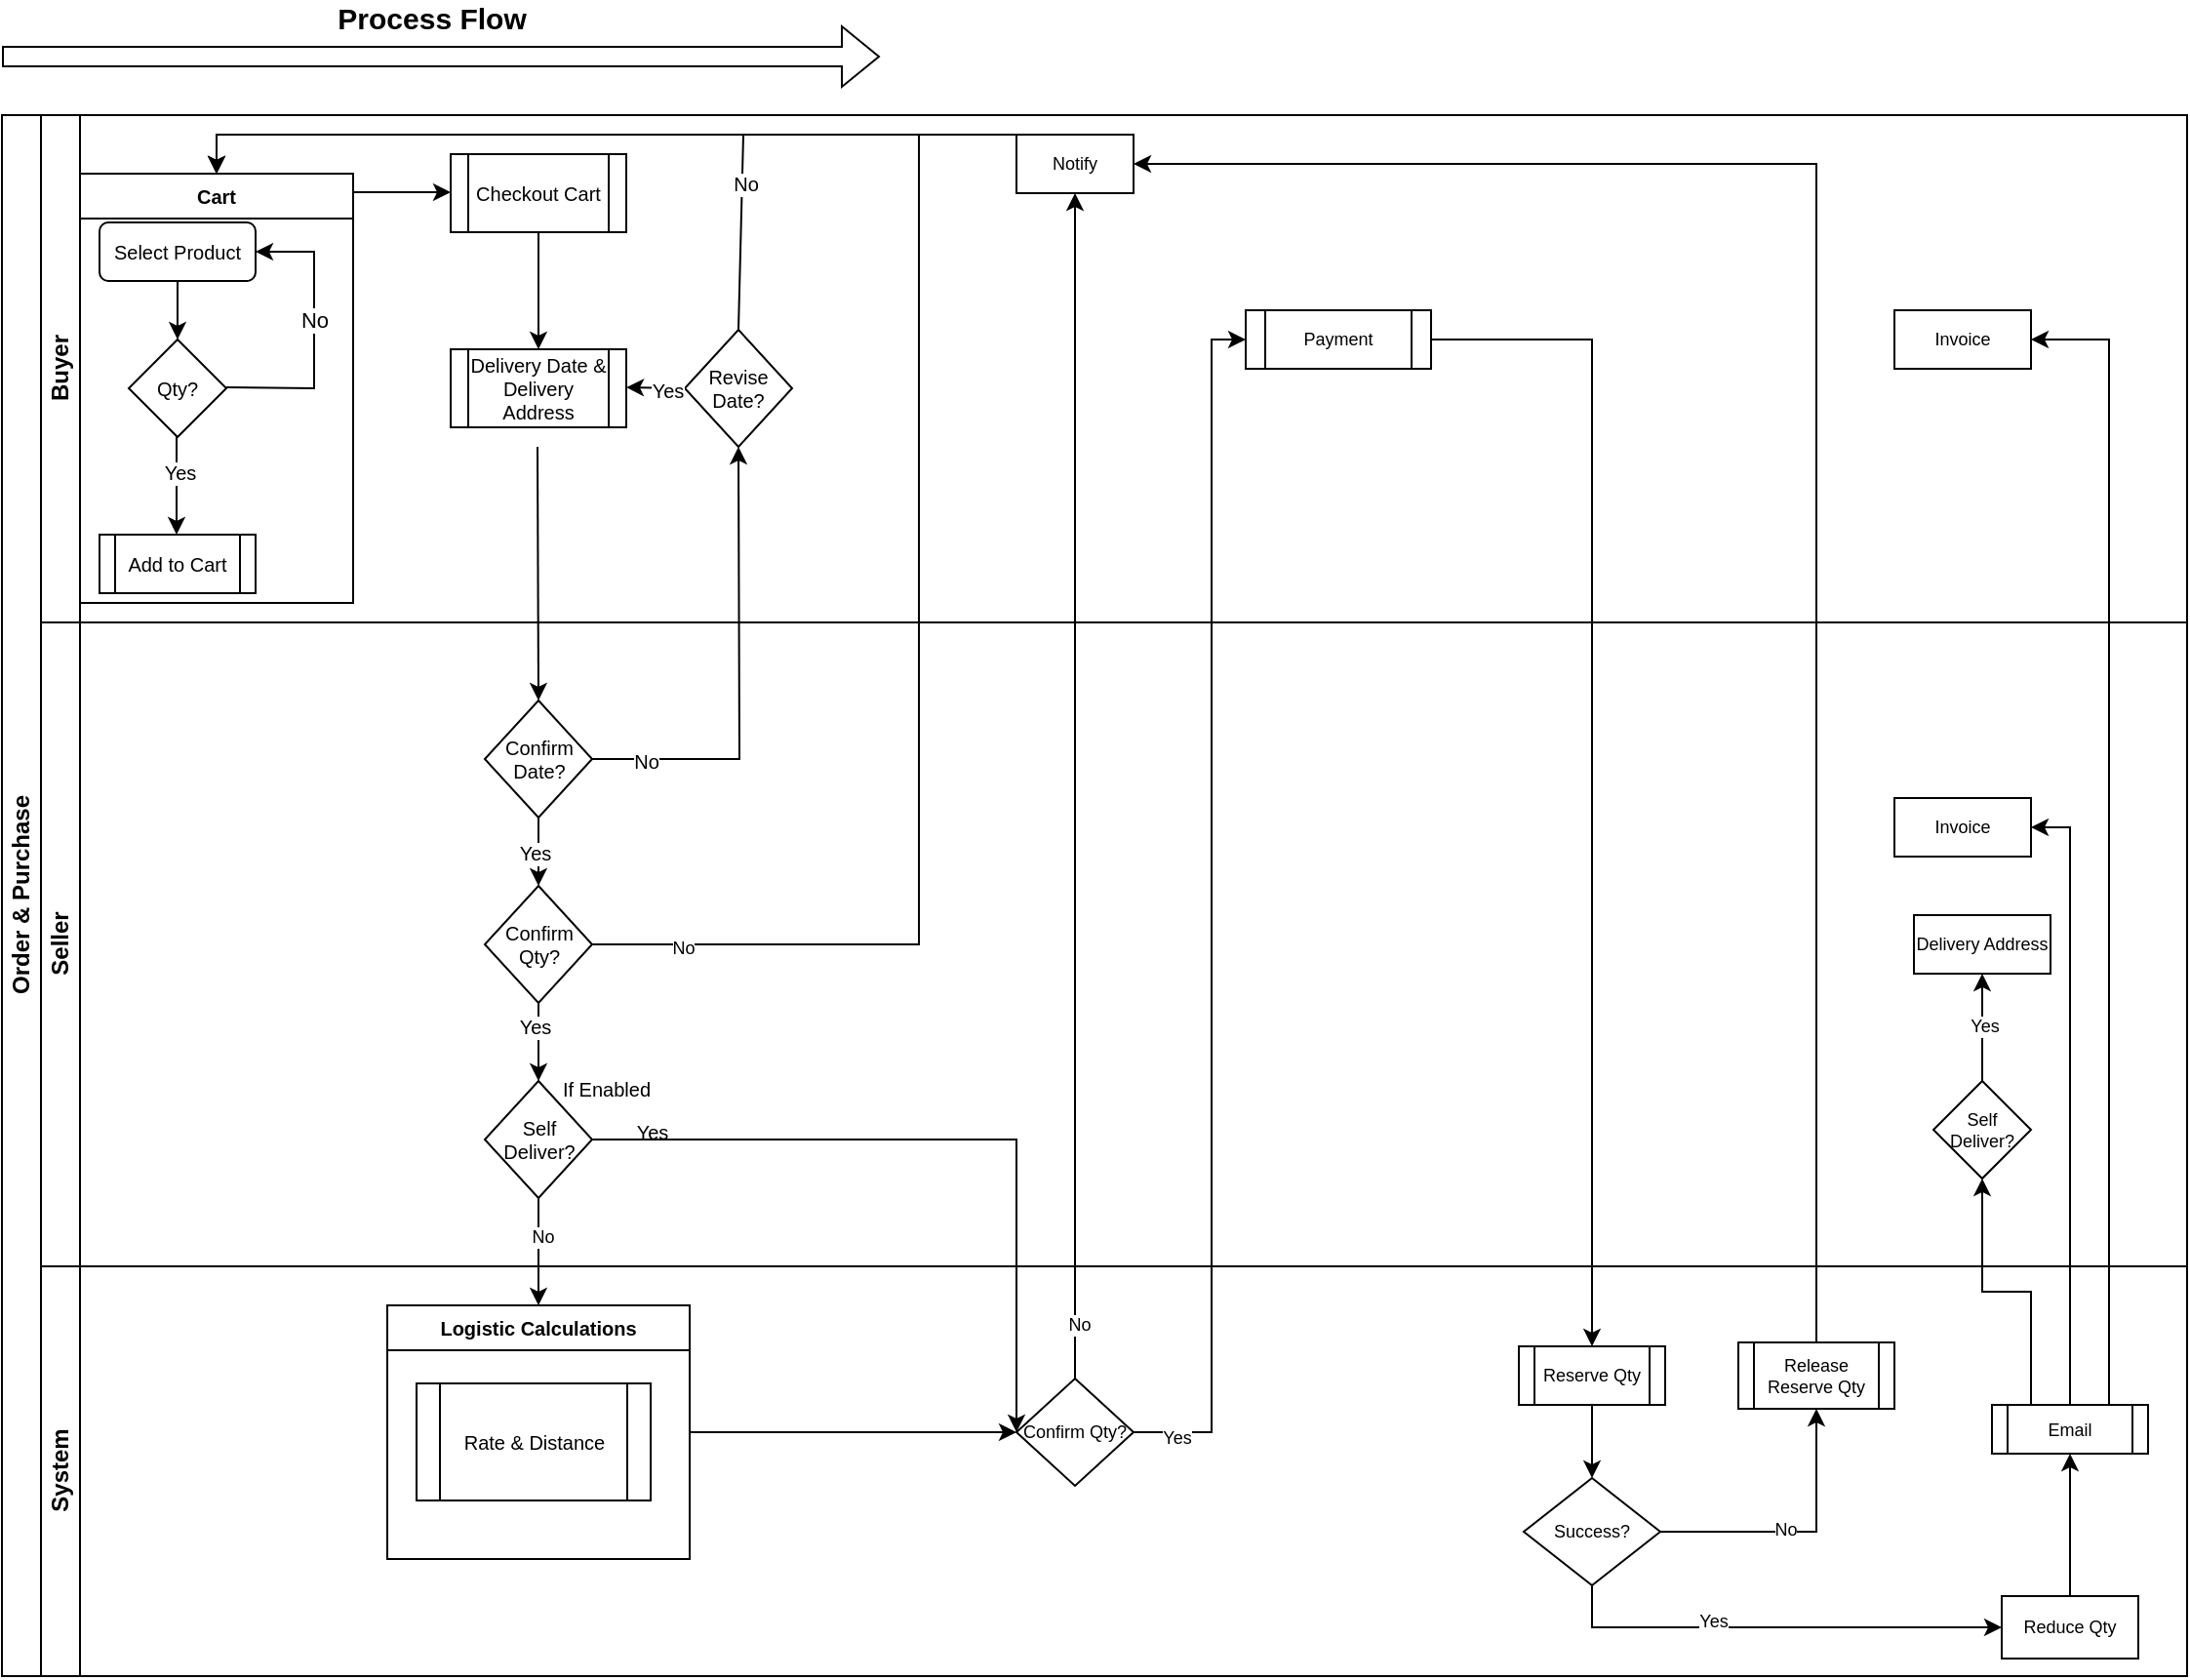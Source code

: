 <mxfile version="15.7.0" type="github">
  <diagram id="prtHgNgQTEPvFCAcTncT" name="Page-1">
    <mxGraphModel dx="868" dy="450" grid="1" gridSize="10" guides="1" tooltips="1" connect="1" arrows="1" fold="1" page="1" pageScale="1" pageWidth="827" pageHeight="1169" math="0" shadow="0">
      <root>
        <mxCell id="0" />
        <mxCell id="1" parent="0" />
        <mxCell id="dNxyNK7c78bLwvsdeMH5-19" value="Order &amp;amp; Purchase" style="swimlane;html=1;childLayout=stackLayout;resizeParent=1;resizeParentMax=0;horizontal=0;startSize=20;horizontalStack=0;" parent="1" vertex="1">
          <mxGeometry x="120" y="120" width="1120" height="800" as="geometry" />
        </mxCell>
        <mxCell id="dNxyNK7c78bLwvsdeMH5-20" value="Buyer" style="swimlane;html=1;startSize=20;horizontal=0;" parent="dNxyNK7c78bLwvsdeMH5-19" vertex="1">
          <mxGeometry x="20" width="1100" height="260" as="geometry" />
        </mxCell>
        <mxCell id="1DLhWKv3IPWzaCDEE1xv-9" value="Cart" style="swimlane;fontSize=10;" vertex="1" parent="dNxyNK7c78bLwvsdeMH5-20">
          <mxGeometry x="20" y="30" width="140" height="220" as="geometry">
            <mxRectangle x="20" width="50" height="23" as="alternateBounds" />
          </mxGeometry>
        </mxCell>
        <mxCell id="1DLhWKv3IPWzaCDEE1xv-1" value="Select Product" style="rounded=1;whiteSpace=wrap;html=1;fontSize=10;" vertex="1" parent="1DLhWKv3IPWzaCDEE1xv-9">
          <mxGeometry x="10" y="25" width="80" height="30" as="geometry" />
        </mxCell>
        <mxCell id="1DLhWKv3IPWzaCDEE1xv-2" value="&lt;font size=&quot;1&quot;&gt;Qty?&lt;/font&gt;" style="rhombus;whiteSpace=wrap;html=1;" vertex="1" parent="1DLhWKv3IPWzaCDEE1xv-9">
          <mxGeometry x="25" y="85" width="50" height="50" as="geometry" />
        </mxCell>
        <mxCell id="1DLhWKv3IPWzaCDEE1xv-3" value="" style="endArrow=classic;html=1;rounded=0;fontSize=11;" edge="1" parent="1DLhWKv3IPWzaCDEE1xv-9">
          <mxGeometry width="50" height="50" relative="1" as="geometry">
            <mxPoint x="50" y="55" as="sourcePoint" />
            <mxPoint x="50" y="85" as="targetPoint" />
            <Array as="points" />
          </mxGeometry>
        </mxCell>
        <mxCell id="1DLhWKv3IPWzaCDEE1xv-4" value="" style="endArrow=classic;html=1;rounded=0;fontSize=11;entryX=1;entryY=0.5;entryDx=0;entryDy=0;" edge="1" parent="1DLhWKv3IPWzaCDEE1xv-9">
          <mxGeometry width="50" height="50" relative="1" as="geometry">
            <mxPoint x="75" y="109.5" as="sourcePoint" />
            <mxPoint x="90" y="40" as="targetPoint" />
            <Array as="points">
              <mxPoint x="120" y="110" />
              <mxPoint x="120" y="40" />
            </Array>
          </mxGeometry>
        </mxCell>
        <mxCell id="1DLhWKv3IPWzaCDEE1xv-5" value="No" style="edgeLabel;html=1;align=center;verticalAlign=middle;resizable=0;points=[];fontSize=11;" vertex="1" connectable="0" parent="1DLhWKv3IPWzaCDEE1xv-4">
          <mxGeometry x="-0.09" relative="1" as="geometry">
            <mxPoint y="-14" as="offset" />
          </mxGeometry>
        </mxCell>
        <mxCell id="1DLhWKv3IPWzaCDEE1xv-6" value="&lt;font size=&quot;1&quot;&gt;Add to Cart&lt;/font&gt;" style="shape=process;whiteSpace=wrap;html=1;backgroundOutline=1;fontSize=11;" vertex="1" parent="1DLhWKv3IPWzaCDEE1xv-9">
          <mxGeometry x="10" y="185" width="80" height="30" as="geometry" />
        </mxCell>
        <mxCell id="1DLhWKv3IPWzaCDEE1xv-7" value="" style="endArrow=classic;html=1;rounded=0;fontSize=10;" edge="1" parent="1DLhWKv3IPWzaCDEE1xv-9">
          <mxGeometry width="50" height="50" relative="1" as="geometry">
            <mxPoint x="49.5" y="135" as="sourcePoint" />
            <mxPoint x="49.5" y="185" as="targetPoint" />
          </mxGeometry>
        </mxCell>
        <mxCell id="1DLhWKv3IPWzaCDEE1xv-8" value="Yes" style="edgeLabel;html=1;align=center;verticalAlign=middle;resizable=0;points=[];fontSize=10;" vertex="1" connectable="0" parent="1DLhWKv3IPWzaCDEE1xv-7">
          <mxGeometry x="-0.28" y="1" relative="1" as="geometry">
            <mxPoint as="offset" />
          </mxGeometry>
        </mxCell>
        <mxCell id="1DLhWKv3IPWzaCDEE1xv-12" value="" style="endArrow=classic;html=1;rounded=0;fontSize=10;" edge="1" parent="dNxyNK7c78bLwvsdeMH5-20">
          <mxGeometry width="50" height="50" relative="1" as="geometry">
            <mxPoint x="160" y="39.5" as="sourcePoint" />
            <mxPoint x="210" y="39.5" as="targetPoint" />
          </mxGeometry>
        </mxCell>
        <mxCell id="1DLhWKv3IPWzaCDEE1xv-18" style="edgeStyle=orthogonalEdgeStyle;rounded=0;orthogonalLoop=1;jettySize=auto;html=1;exitX=0.5;exitY=1;exitDx=0;exitDy=0;entryX=0.5;entryY=0;entryDx=0;entryDy=0;fontSize=10;" edge="1" parent="dNxyNK7c78bLwvsdeMH5-20" source="1DLhWKv3IPWzaCDEE1xv-13" target="1DLhWKv3IPWzaCDEE1xv-17">
          <mxGeometry relative="1" as="geometry" />
        </mxCell>
        <mxCell id="1DLhWKv3IPWzaCDEE1xv-13" value="Checkout Cart" style="shape=process;whiteSpace=wrap;html=1;backgroundOutline=1;fontSize=10;" vertex="1" parent="dNxyNK7c78bLwvsdeMH5-20">
          <mxGeometry x="210" y="20" width="90" height="40" as="geometry" />
        </mxCell>
        <mxCell id="1DLhWKv3IPWzaCDEE1xv-17" value="Delivery Date &amp;amp; Delivery Address" style="shape=process;whiteSpace=wrap;html=1;backgroundOutline=1;fontSize=10;" vertex="1" parent="dNxyNK7c78bLwvsdeMH5-20">
          <mxGeometry x="210" y="120" width="90" height="40" as="geometry" />
        </mxCell>
        <mxCell id="1DLhWKv3IPWzaCDEE1xv-19" value="" style="endArrow=classic;html=1;rounded=0;fontSize=10;entryX=0.5;entryY=0;entryDx=0;entryDy=0;" edge="1" parent="dNxyNK7c78bLwvsdeMH5-20" target="1DLhWKv3IPWzaCDEE1xv-20">
          <mxGeometry width="50" height="50" relative="1" as="geometry">
            <mxPoint x="254.5" y="170" as="sourcePoint" />
            <mxPoint x="255" y="280" as="targetPoint" />
          </mxGeometry>
        </mxCell>
        <mxCell id="1DLhWKv3IPWzaCDEE1xv-27" value="Revise Date?" style="rhombus;whiteSpace=wrap;html=1;fontSize=10;" vertex="1" parent="dNxyNK7c78bLwvsdeMH5-20">
          <mxGeometry x="330" y="110" width="55" height="60" as="geometry" />
        </mxCell>
        <mxCell id="1DLhWKv3IPWzaCDEE1xv-30" value="" style="endArrow=classic;html=1;rounded=0;fontSize=10;" edge="1" parent="dNxyNK7c78bLwvsdeMH5-20">
          <mxGeometry width="50" height="50" relative="1" as="geometry">
            <mxPoint x="330" y="140" as="sourcePoint" />
            <mxPoint x="300" y="139.5" as="targetPoint" />
          </mxGeometry>
        </mxCell>
        <mxCell id="1DLhWKv3IPWzaCDEE1xv-31" value="Yes" style="edgeLabel;html=1;align=center;verticalAlign=middle;resizable=0;points=[];fontSize=10;" vertex="1" connectable="0" parent="1DLhWKv3IPWzaCDEE1xv-30">
          <mxGeometry x="-0.4" y="1" relative="1" as="geometry">
            <mxPoint as="offset" />
          </mxGeometry>
        </mxCell>
        <mxCell id="1DLhWKv3IPWzaCDEE1xv-32" value="" style="endArrow=classic;html=1;rounded=0;fontSize=10;entryX=0.5;entryY=0;entryDx=0;entryDy=0;exitX=0.5;exitY=0;exitDx=0;exitDy=0;" edge="1" parent="dNxyNK7c78bLwvsdeMH5-20" source="1DLhWKv3IPWzaCDEE1xv-27" target="1DLhWKv3IPWzaCDEE1xv-9">
          <mxGeometry width="50" height="50" relative="1" as="geometry">
            <mxPoint x="360" y="110" as="sourcePoint" />
            <mxPoint x="360" y="10" as="targetPoint" />
            <Array as="points">
              <mxPoint x="360" y="10" />
              <mxPoint x="90" y="10" />
            </Array>
          </mxGeometry>
        </mxCell>
        <mxCell id="1DLhWKv3IPWzaCDEE1xv-33" value="No" style="edgeLabel;html=1;align=center;verticalAlign=middle;resizable=0;points=[];fontSize=10;" vertex="1" connectable="0" parent="1DLhWKv3IPWzaCDEE1xv-32">
          <mxGeometry x="-0.615" y="-1" relative="1" as="geometry">
            <mxPoint as="offset" />
          </mxGeometry>
        </mxCell>
        <mxCell id="1DLhWKv3IPWzaCDEE1xv-64" style="edgeStyle=orthogonalEdgeStyle;rounded=0;orthogonalLoop=1;jettySize=auto;html=1;exitX=0;exitY=0.5;exitDx=0;exitDy=0;entryX=0.5;entryY=0;entryDx=0;entryDy=0;fontSize=9;" edge="1" parent="dNxyNK7c78bLwvsdeMH5-20" source="1DLhWKv3IPWzaCDEE1xv-62" target="1DLhWKv3IPWzaCDEE1xv-9">
          <mxGeometry relative="1" as="geometry">
            <Array as="points">
              <mxPoint x="500" y="10" />
              <mxPoint x="90" y="10" />
            </Array>
          </mxGeometry>
        </mxCell>
        <mxCell id="1DLhWKv3IPWzaCDEE1xv-62" value="Notify" style="rounded=0;whiteSpace=wrap;html=1;fontSize=9;" vertex="1" parent="dNxyNK7c78bLwvsdeMH5-20">
          <mxGeometry x="500" y="10" width="60" height="30" as="geometry" />
        </mxCell>
        <mxCell id="1DLhWKv3IPWzaCDEE1xv-68" value="Payment" style="shape=process;whiteSpace=wrap;html=1;backgroundOutline=1;fontSize=9;" vertex="1" parent="dNxyNK7c78bLwvsdeMH5-20">
          <mxGeometry x="617.5" y="100" width="95" height="30" as="geometry" />
        </mxCell>
        <mxCell id="1DLhWKv3IPWzaCDEE1xv-85" value="Invoice" style="rounded=0;whiteSpace=wrap;html=1;fontSize=9;" vertex="1" parent="dNxyNK7c78bLwvsdeMH5-20">
          <mxGeometry x="950" y="100" width="70" height="30" as="geometry" />
        </mxCell>
        <mxCell id="1DLhWKv3IPWzaCDEE1xv-21" value="" style="endArrow=classic;html=1;rounded=0;fontSize=10;exitX=1;exitY=0.5;exitDx=0;exitDy=0;entryX=0.5;entryY=1;entryDx=0;entryDy=0;" edge="1" parent="dNxyNK7c78bLwvsdeMH5-19" source="1DLhWKv3IPWzaCDEE1xv-20" target="1DLhWKv3IPWzaCDEE1xv-27">
          <mxGeometry width="50" height="50" relative="1" as="geometry">
            <mxPoint x="310" y="300" as="sourcePoint" />
            <mxPoint x="380" y="330" as="targetPoint" />
            <Array as="points">
              <mxPoint x="350" y="330" />
              <mxPoint x="378" y="330" />
            </Array>
          </mxGeometry>
        </mxCell>
        <mxCell id="1DLhWKv3IPWzaCDEE1xv-28" value="No" style="edgeLabel;html=1;align=center;verticalAlign=middle;resizable=0;points=[];fontSize=10;" vertex="1" connectable="0" parent="1DLhWKv3IPWzaCDEE1xv-21">
          <mxGeometry x="0.214" relative="1" as="geometry">
            <mxPoint x="-48" y="68" as="offset" />
          </mxGeometry>
        </mxCell>
        <mxCell id="dNxyNK7c78bLwvsdeMH5-21" value="Seller" style="swimlane;html=1;startSize=20;horizontal=0;" parent="dNxyNK7c78bLwvsdeMH5-19" vertex="1">
          <mxGeometry x="20" y="260" width="1100" height="330" as="geometry" />
        </mxCell>
        <mxCell id="1DLhWKv3IPWzaCDEE1xv-25" style="edgeStyle=orthogonalEdgeStyle;rounded=0;orthogonalLoop=1;jettySize=auto;html=1;exitX=0.5;exitY=1;exitDx=0;exitDy=0;entryX=0.5;entryY=0;entryDx=0;entryDy=0;fontSize=10;" edge="1" parent="dNxyNK7c78bLwvsdeMH5-21" source="1DLhWKv3IPWzaCDEE1xv-20" target="1DLhWKv3IPWzaCDEE1xv-51">
          <mxGeometry relative="1" as="geometry" />
        </mxCell>
        <mxCell id="1DLhWKv3IPWzaCDEE1xv-20" value="Confirm Date?" style="rhombus;whiteSpace=wrap;html=1;fontSize=10;" vertex="1" parent="dNxyNK7c78bLwvsdeMH5-21">
          <mxGeometry x="227.5" y="40" width="55" height="60" as="geometry" />
        </mxCell>
        <mxCell id="1DLhWKv3IPWzaCDEE1xv-23" value="Self Deliver?" style="rhombus;whiteSpace=wrap;html=1;fontSize=10;" vertex="1" parent="dNxyNK7c78bLwvsdeMH5-21">
          <mxGeometry x="227.5" y="235" width="55" height="60" as="geometry" />
        </mxCell>
        <mxCell id="1DLhWKv3IPWzaCDEE1xv-35" value="If Enabled" style="text;html=1;strokeColor=none;fillColor=none;align=center;verticalAlign=middle;whiteSpace=wrap;rounded=0;fontSize=10;" vertex="1" parent="dNxyNK7c78bLwvsdeMH5-21">
          <mxGeometry x="260" y="224" width="60" height="30" as="geometry" />
        </mxCell>
        <mxCell id="1DLhWKv3IPWzaCDEE1xv-38" value="Yes" style="edgeLabel;html=1;align=center;verticalAlign=middle;resizable=0;points=[];fontSize=10;" vertex="1" connectable="0" parent="dNxyNK7c78bLwvsdeMH5-21">
          <mxGeometry x="379.999" y="224.0" as="geometry">
            <mxPoint x="-67" y="37" as="offset" />
          </mxGeometry>
        </mxCell>
        <mxCell id="1DLhWKv3IPWzaCDEE1xv-53" style="edgeStyle=orthogonalEdgeStyle;rounded=0;orthogonalLoop=1;jettySize=auto;html=1;exitX=0.5;exitY=1;exitDx=0;exitDy=0;entryX=0.5;entryY=0;entryDx=0;entryDy=0;fontSize=9;" edge="1" parent="dNxyNK7c78bLwvsdeMH5-21" source="1DLhWKv3IPWzaCDEE1xv-51" target="1DLhWKv3IPWzaCDEE1xv-23">
          <mxGeometry relative="1" as="geometry" />
        </mxCell>
        <mxCell id="1DLhWKv3IPWzaCDEE1xv-51" value="Confirm Qty?" style="rhombus;whiteSpace=wrap;html=1;fontSize=10;" vertex="1" parent="dNxyNK7c78bLwvsdeMH5-21">
          <mxGeometry x="227.5" y="135" width="55" height="60" as="geometry" />
        </mxCell>
        <mxCell id="1DLhWKv3IPWzaCDEE1xv-54" value="Yes" style="edgeLabel;html=1;align=center;verticalAlign=middle;resizable=0;points=[];fontSize=10;" vertex="1" connectable="0" parent="dNxyNK7c78bLwvsdeMH5-21">
          <mxGeometry x="319.999" y="170.0" as="geometry">
            <mxPoint x="-67" y="37" as="offset" />
          </mxGeometry>
        </mxCell>
        <mxCell id="1DLhWKv3IPWzaCDEE1xv-84" value="Invoice" style="rounded=0;whiteSpace=wrap;html=1;fontSize=9;" vertex="1" parent="dNxyNK7c78bLwvsdeMH5-21">
          <mxGeometry x="950" y="90" width="70" height="30" as="geometry" />
        </mxCell>
        <mxCell id="1DLhWKv3IPWzaCDEE1xv-106" style="edgeStyle=orthogonalEdgeStyle;rounded=0;orthogonalLoop=1;jettySize=auto;html=1;exitX=0.5;exitY=0;exitDx=0;exitDy=0;entryX=0.5;entryY=1;entryDx=0;entryDy=0;fontSize=9;" edge="1" parent="dNxyNK7c78bLwvsdeMH5-21" source="1DLhWKv3IPWzaCDEE1xv-101" target="1DLhWKv3IPWzaCDEE1xv-103">
          <mxGeometry relative="1" as="geometry" />
        </mxCell>
        <mxCell id="1DLhWKv3IPWzaCDEE1xv-101" value="Self Deliver?" style="rhombus;whiteSpace=wrap;html=1;fontSize=9;" vertex="1" parent="dNxyNK7c78bLwvsdeMH5-21">
          <mxGeometry x="970" y="235" width="50" height="50" as="geometry" />
        </mxCell>
        <mxCell id="1DLhWKv3IPWzaCDEE1xv-103" value="Delivery Address" style="rounded=0;whiteSpace=wrap;html=1;fontSize=9;" vertex="1" parent="dNxyNK7c78bLwvsdeMH5-21">
          <mxGeometry x="960" y="150" width="70" height="30" as="geometry" />
        </mxCell>
        <mxCell id="1DLhWKv3IPWzaCDEE1xv-39" value="" style="endArrow=classic;html=1;rounded=0;fontSize=10;entryX=0.5;entryY=0;entryDx=0;entryDy=0;exitX=0.5;exitY=1;exitDx=0;exitDy=0;" edge="1" parent="dNxyNK7c78bLwvsdeMH5-19" source="1DLhWKv3IPWzaCDEE1xv-23" target="1DLhWKv3IPWzaCDEE1xv-41">
          <mxGeometry width="50" height="50" relative="1" as="geometry">
            <mxPoint x="300" y="540" as="sourcePoint" />
            <mxPoint x="274.5" y="541" as="targetPoint" />
          </mxGeometry>
        </mxCell>
        <mxCell id="1DLhWKv3IPWzaCDEE1xv-49" value="No" style="edgeLabel;html=1;align=center;verticalAlign=middle;resizable=0;points=[];fontSize=9;" vertex="1" connectable="0" parent="1DLhWKv3IPWzaCDEE1xv-39">
          <mxGeometry x="-0.286" y="2" relative="1" as="geometry">
            <mxPoint as="offset" />
          </mxGeometry>
        </mxCell>
        <mxCell id="1DLhWKv3IPWzaCDEE1xv-55" style="edgeStyle=orthogonalEdgeStyle;rounded=0;orthogonalLoop=1;jettySize=auto;html=1;exitX=1;exitY=0.5;exitDx=0;exitDy=0;fontSize=9;entryX=0.5;entryY=0;entryDx=0;entryDy=0;" edge="1" parent="dNxyNK7c78bLwvsdeMH5-19" source="1DLhWKv3IPWzaCDEE1xv-51" target="1DLhWKv3IPWzaCDEE1xv-9">
          <mxGeometry relative="1" as="geometry">
            <mxPoint x="470" y="230" as="targetPoint" />
            <Array as="points">
              <mxPoint x="470" y="425" />
              <mxPoint x="470" y="10" />
              <mxPoint x="110" y="10" />
            </Array>
          </mxGeometry>
        </mxCell>
        <mxCell id="1DLhWKv3IPWzaCDEE1xv-56" value="No" style="edgeLabel;html=1;align=center;verticalAlign=middle;resizable=0;points=[];fontSize=9;" vertex="1" connectable="0" parent="1DLhWKv3IPWzaCDEE1xv-55">
          <mxGeometry x="-0.905" y="-2" relative="1" as="geometry">
            <mxPoint x="1" as="offset" />
          </mxGeometry>
        </mxCell>
        <mxCell id="1DLhWKv3IPWzaCDEE1xv-63" style="edgeStyle=orthogonalEdgeStyle;rounded=0;orthogonalLoop=1;jettySize=auto;html=1;exitX=0.5;exitY=0;exitDx=0;exitDy=0;fontSize=9;entryX=0.5;entryY=1;entryDx=0;entryDy=0;" edge="1" parent="dNxyNK7c78bLwvsdeMH5-19" source="1DLhWKv3IPWzaCDEE1xv-59" target="1DLhWKv3IPWzaCDEE1xv-62">
          <mxGeometry relative="1" as="geometry">
            <mxPoint x="550" y="50" as="targetPoint" />
          </mxGeometry>
        </mxCell>
        <mxCell id="1DLhWKv3IPWzaCDEE1xv-65" value="No" style="edgeLabel;html=1;align=center;verticalAlign=middle;resizable=0;points=[];fontSize=9;" vertex="1" connectable="0" parent="1DLhWKv3IPWzaCDEE1xv-63">
          <mxGeometry x="-0.909" y="-2" relative="1" as="geometry">
            <mxPoint as="offset" />
          </mxGeometry>
        </mxCell>
        <mxCell id="1DLhWKv3IPWzaCDEE1xv-86" style="edgeStyle=orthogonalEdgeStyle;rounded=0;orthogonalLoop=1;jettySize=auto;html=1;exitX=0.5;exitY=0;exitDx=0;exitDy=0;entryX=1;entryY=0.5;entryDx=0;entryDy=0;fontSize=9;" edge="1" parent="dNxyNK7c78bLwvsdeMH5-19" source="1DLhWKv3IPWzaCDEE1xv-82" target="1DLhWKv3IPWzaCDEE1xv-84">
          <mxGeometry relative="1" as="geometry" />
        </mxCell>
        <mxCell id="1DLhWKv3IPWzaCDEE1xv-87" style="edgeStyle=orthogonalEdgeStyle;rounded=0;orthogonalLoop=1;jettySize=auto;html=1;exitX=0.75;exitY=0;exitDx=0;exitDy=0;entryX=1;entryY=0.5;entryDx=0;entryDy=0;fontSize=9;" edge="1" parent="dNxyNK7c78bLwvsdeMH5-19" source="1DLhWKv3IPWzaCDEE1xv-82" target="1DLhWKv3IPWzaCDEE1xv-85">
          <mxGeometry relative="1" as="geometry" />
        </mxCell>
        <mxCell id="1DLhWKv3IPWzaCDEE1xv-67" style="edgeStyle=orthogonalEdgeStyle;rounded=0;orthogonalLoop=1;jettySize=auto;html=1;exitX=1;exitY=0.5;exitDx=0;exitDy=0;fontSize=9;entryX=0;entryY=0.5;entryDx=0;entryDy=0;" edge="1" parent="dNxyNK7c78bLwvsdeMH5-19" source="1DLhWKv3IPWzaCDEE1xv-59" target="1DLhWKv3IPWzaCDEE1xv-68">
          <mxGeometry relative="1" as="geometry">
            <mxPoint x="670" y="440" as="targetPoint" />
            <Array as="points">
              <mxPoint x="620" y="675" />
              <mxPoint x="620" y="115" />
            </Array>
          </mxGeometry>
        </mxCell>
        <mxCell id="dNxyNK7c78bLwvsdeMH5-22" value="System" style="swimlane;html=1;startSize=20;horizontal=0;" parent="dNxyNK7c78bLwvsdeMH5-19" vertex="1">
          <mxGeometry x="20" y="590" width="1100" height="210" as="geometry" />
        </mxCell>
        <mxCell id="1DLhWKv3IPWzaCDEE1xv-60" style="edgeStyle=orthogonalEdgeStyle;rounded=0;orthogonalLoop=1;jettySize=auto;html=1;exitX=1;exitY=0.5;exitDx=0;exitDy=0;entryX=0;entryY=0.5;entryDx=0;entryDy=0;fontSize=9;" edge="1" parent="dNxyNK7c78bLwvsdeMH5-22" source="1DLhWKv3IPWzaCDEE1xv-41" target="1DLhWKv3IPWzaCDEE1xv-59">
          <mxGeometry relative="1" as="geometry" />
        </mxCell>
        <mxCell id="1DLhWKv3IPWzaCDEE1xv-41" value="Logistic Calculations" style="swimlane;fontSize=10;" vertex="1" parent="dNxyNK7c78bLwvsdeMH5-22">
          <mxGeometry x="177.5" y="20" width="155" height="130" as="geometry" />
        </mxCell>
        <mxCell id="1DLhWKv3IPWzaCDEE1xv-42" value="Rate &amp;amp; Distance" style="shape=process;whiteSpace=wrap;html=1;backgroundOutline=1;fontSize=10;" vertex="1" parent="1DLhWKv3IPWzaCDEE1xv-41">
          <mxGeometry x="15" y="40" width="120" height="60" as="geometry" />
        </mxCell>
        <mxCell id="1DLhWKv3IPWzaCDEE1xv-59" value="Confirm Qty?" style="rhombus;whiteSpace=wrap;html=1;fontSize=9;" vertex="1" parent="dNxyNK7c78bLwvsdeMH5-22">
          <mxGeometry x="500" y="57.5" width="60" height="55" as="geometry" />
        </mxCell>
        <mxCell id="1DLhWKv3IPWzaCDEE1xv-91" style="edgeStyle=orthogonalEdgeStyle;rounded=0;orthogonalLoop=1;jettySize=auto;html=1;exitX=0.5;exitY=0;exitDx=0;exitDy=0;entryX=0.5;entryY=1;entryDx=0;entryDy=0;fontSize=9;" edge="1" parent="dNxyNK7c78bLwvsdeMH5-22" source="1DLhWKv3IPWzaCDEE1xv-66" target="1DLhWKv3IPWzaCDEE1xv-82">
          <mxGeometry relative="1" as="geometry" />
        </mxCell>
        <mxCell id="1DLhWKv3IPWzaCDEE1xv-66" value="Reduce Qty" style="rounded=0;whiteSpace=wrap;html=1;fontSize=9;" vertex="1" parent="dNxyNK7c78bLwvsdeMH5-22">
          <mxGeometry x="1005" y="169" width="70" height="32" as="geometry" />
        </mxCell>
        <mxCell id="1DLhWKv3IPWzaCDEE1xv-89" style="edgeStyle=orthogonalEdgeStyle;rounded=0;orthogonalLoop=1;jettySize=auto;html=1;exitX=0.5;exitY=1;exitDx=0;exitDy=0;entryX=0;entryY=0.5;entryDx=0;entryDy=0;fontSize=9;" edge="1" parent="dNxyNK7c78bLwvsdeMH5-22" source="1DLhWKv3IPWzaCDEE1xv-71" target="1DLhWKv3IPWzaCDEE1xv-66">
          <mxGeometry relative="1" as="geometry" />
        </mxCell>
        <mxCell id="1DLhWKv3IPWzaCDEE1xv-90" value="Yes" style="edgeLabel;html=1;align=center;verticalAlign=middle;resizable=0;points=[];fontSize=9;" vertex="1" connectable="0" parent="1DLhWKv3IPWzaCDEE1xv-89">
          <mxGeometry x="-0.279" y="3" relative="1" as="geometry">
            <mxPoint as="offset" />
          </mxGeometry>
        </mxCell>
        <mxCell id="1DLhWKv3IPWzaCDEE1xv-98" style="edgeStyle=orthogonalEdgeStyle;rounded=0;orthogonalLoop=1;jettySize=auto;html=1;exitX=1;exitY=0.5;exitDx=0;exitDy=0;entryX=0.5;entryY=1;entryDx=0;entryDy=0;fontSize=9;" edge="1" parent="dNxyNK7c78bLwvsdeMH5-22" source="1DLhWKv3IPWzaCDEE1xv-71" target="1DLhWKv3IPWzaCDEE1xv-97">
          <mxGeometry relative="1" as="geometry" />
        </mxCell>
        <mxCell id="1DLhWKv3IPWzaCDEE1xv-99" value="No" style="edgeLabel;html=1;align=center;verticalAlign=middle;resizable=0;points=[];fontSize=9;" vertex="1" connectable="0" parent="1DLhWKv3IPWzaCDEE1xv-98">
          <mxGeometry x="-0.105" y="1" relative="1" as="geometry">
            <mxPoint as="offset" />
          </mxGeometry>
        </mxCell>
        <mxCell id="1DLhWKv3IPWzaCDEE1xv-71" value="Success?" style="rhombus;whiteSpace=wrap;html=1;fontSize=9;" vertex="1" parent="dNxyNK7c78bLwvsdeMH5-22">
          <mxGeometry x="760" y="108.5" width="70" height="55" as="geometry" />
        </mxCell>
        <mxCell id="1DLhWKv3IPWzaCDEE1xv-82" value="Email" style="shape=process;whiteSpace=wrap;html=1;backgroundOutline=1;fontSize=9;" vertex="1" parent="dNxyNK7c78bLwvsdeMH5-22">
          <mxGeometry x="1000" y="71" width="80" height="25" as="geometry" />
        </mxCell>
        <mxCell id="1DLhWKv3IPWzaCDEE1xv-95" style="edgeStyle=orthogonalEdgeStyle;rounded=0;orthogonalLoop=1;jettySize=auto;html=1;exitX=0.5;exitY=1;exitDx=0;exitDy=0;entryX=0.5;entryY=0;entryDx=0;entryDy=0;fontSize=9;" edge="1" parent="dNxyNK7c78bLwvsdeMH5-22" source="1DLhWKv3IPWzaCDEE1xv-94" target="1DLhWKv3IPWzaCDEE1xv-71">
          <mxGeometry relative="1" as="geometry" />
        </mxCell>
        <mxCell id="1DLhWKv3IPWzaCDEE1xv-94" value="Reserve Qty" style="shape=process;whiteSpace=wrap;html=1;backgroundOutline=1;fontSize=9;" vertex="1" parent="dNxyNK7c78bLwvsdeMH5-22">
          <mxGeometry x="757.5" y="41" width="75" height="30" as="geometry" />
        </mxCell>
        <mxCell id="1DLhWKv3IPWzaCDEE1xv-97" value="Release Reserve Qty" style="shape=process;whiteSpace=wrap;html=1;backgroundOutline=1;fontSize=9;" vertex="1" parent="dNxyNK7c78bLwvsdeMH5-22">
          <mxGeometry x="870" y="39" width="80" height="34" as="geometry" />
        </mxCell>
        <mxCell id="1DLhWKv3IPWzaCDEE1xv-96" style="edgeStyle=orthogonalEdgeStyle;rounded=0;orthogonalLoop=1;jettySize=auto;html=1;exitX=1;exitY=0.5;exitDx=0;exitDy=0;fontSize=9;" edge="1" parent="dNxyNK7c78bLwvsdeMH5-19" source="1DLhWKv3IPWzaCDEE1xv-68" target="1DLhWKv3IPWzaCDEE1xv-94">
          <mxGeometry relative="1" as="geometry" />
        </mxCell>
        <mxCell id="1DLhWKv3IPWzaCDEE1xv-100" style="edgeStyle=orthogonalEdgeStyle;rounded=0;orthogonalLoop=1;jettySize=auto;html=1;exitX=0.5;exitY=0;exitDx=0;exitDy=0;entryX=1;entryY=0.5;entryDx=0;entryDy=0;fontSize=9;" edge="1" parent="dNxyNK7c78bLwvsdeMH5-19" source="1DLhWKv3IPWzaCDEE1xv-97" target="1DLhWKv3IPWzaCDEE1xv-62">
          <mxGeometry relative="1" as="geometry" />
        </mxCell>
        <mxCell id="1DLhWKv3IPWzaCDEE1xv-24" value="" style="endArrow=classic;html=1;rounded=0;fontSize=10;exitX=1;exitY=0.5;exitDx=0;exitDy=0;entryX=0;entryY=0.5;entryDx=0;entryDy=0;" edge="1" parent="dNxyNK7c78bLwvsdeMH5-19" source="1DLhWKv3IPWzaCDEE1xv-23" target="1DLhWKv3IPWzaCDEE1xv-59">
          <mxGeometry width="50" height="50" relative="1" as="geometry">
            <mxPoint x="310" y="495" as="sourcePoint" />
            <mxPoint x="380" y="525" as="targetPoint" />
            <Array as="points">
              <mxPoint x="520" y="525" />
            </Array>
          </mxGeometry>
        </mxCell>
        <mxCell id="1DLhWKv3IPWzaCDEE1xv-102" style="edgeStyle=orthogonalEdgeStyle;rounded=0;orthogonalLoop=1;jettySize=auto;html=1;exitX=0.25;exitY=0;exitDx=0;exitDy=0;entryX=0.5;entryY=1;entryDx=0;entryDy=0;fontSize=9;" edge="1" parent="dNxyNK7c78bLwvsdeMH5-19" source="1DLhWKv3IPWzaCDEE1xv-82" target="1DLhWKv3IPWzaCDEE1xv-101">
          <mxGeometry relative="1" as="geometry" />
        </mxCell>
        <mxCell id="1DLhWKv3IPWzaCDEE1xv-37" value="Yes" style="edgeLabel;html=1;align=center;verticalAlign=middle;resizable=0;points=[];fontSize=10;" vertex="1" connectable="0" parent="1">
          <mxGeometry x="459.789" y="460.5" as="geometry">
            <mxPoint x="-67" y="37" as="offset" />
          </mxGeometry>
        </mxCell>
        <mxCell id="1DLhWKv3IPWzaCDEE1xv-73" value="" style="shape=flexArrow;endArrow=classic;html=1;rounded=0;fontSize=9;" edge="1" parent="1">
          <mxGeometry width="50" height="50" relative="1" as="geometry">
            <mxPoint x="120" y="90" as="sourcePoint" />
            <mxPoint x="570" y="90" as="targetPoint" />
          </mxGeometry>
        </mxCell>
        <mxCell id="1DLhWKv3IPWzaCDEE1xv-74" value="Process Flow" style="edgeLabel;html=1;align=center;verticalAlign=middle;resizable=0;points=[];fontSize=15;fontStyle=1" vertex="1" connectable="0" parent="1DLhWKv3IPWzaCDEE1xv-73">
          <mxGeometry x="-0.178" relative="1" as="geometry">
            <mxPoint x="35" y="-20" as="offset" />
          </mxGeometry>
        </mxCell>
        <mxCell id="1DLhWKv3IPWzaCDEE1xv-80" value="Yes" style="edgeLabel;html=1;align=center;verticalAlign=middle;resizable=0;points=[];fontSize=9;" vertex="1" connectable="0" parent="1">
          <mxGeometry x="682" y="750.5" as="geometry">
            <mxPoint x="40" y="47" as="offset" />
          </mxGeometry>
        </mxCell>
        <mxCell id="1DLhWKv3IPWzaCDEE1xv-107" value="Yes" style="edgeLabel;html=1;align=center;verticalAlign=middle;resizable=0;points=[];fontSize=9;" vertex="1" connectable="0" parent="1">
          <mxGeometry x="1007.5" y="902" as="geometry">
            <mxPoint x="128" y="-315" as="offset" />
          </mxGeometry>
        </mxCell>
      </root>
    </mxGraphModel>
  </diagram>
</mxfile>

